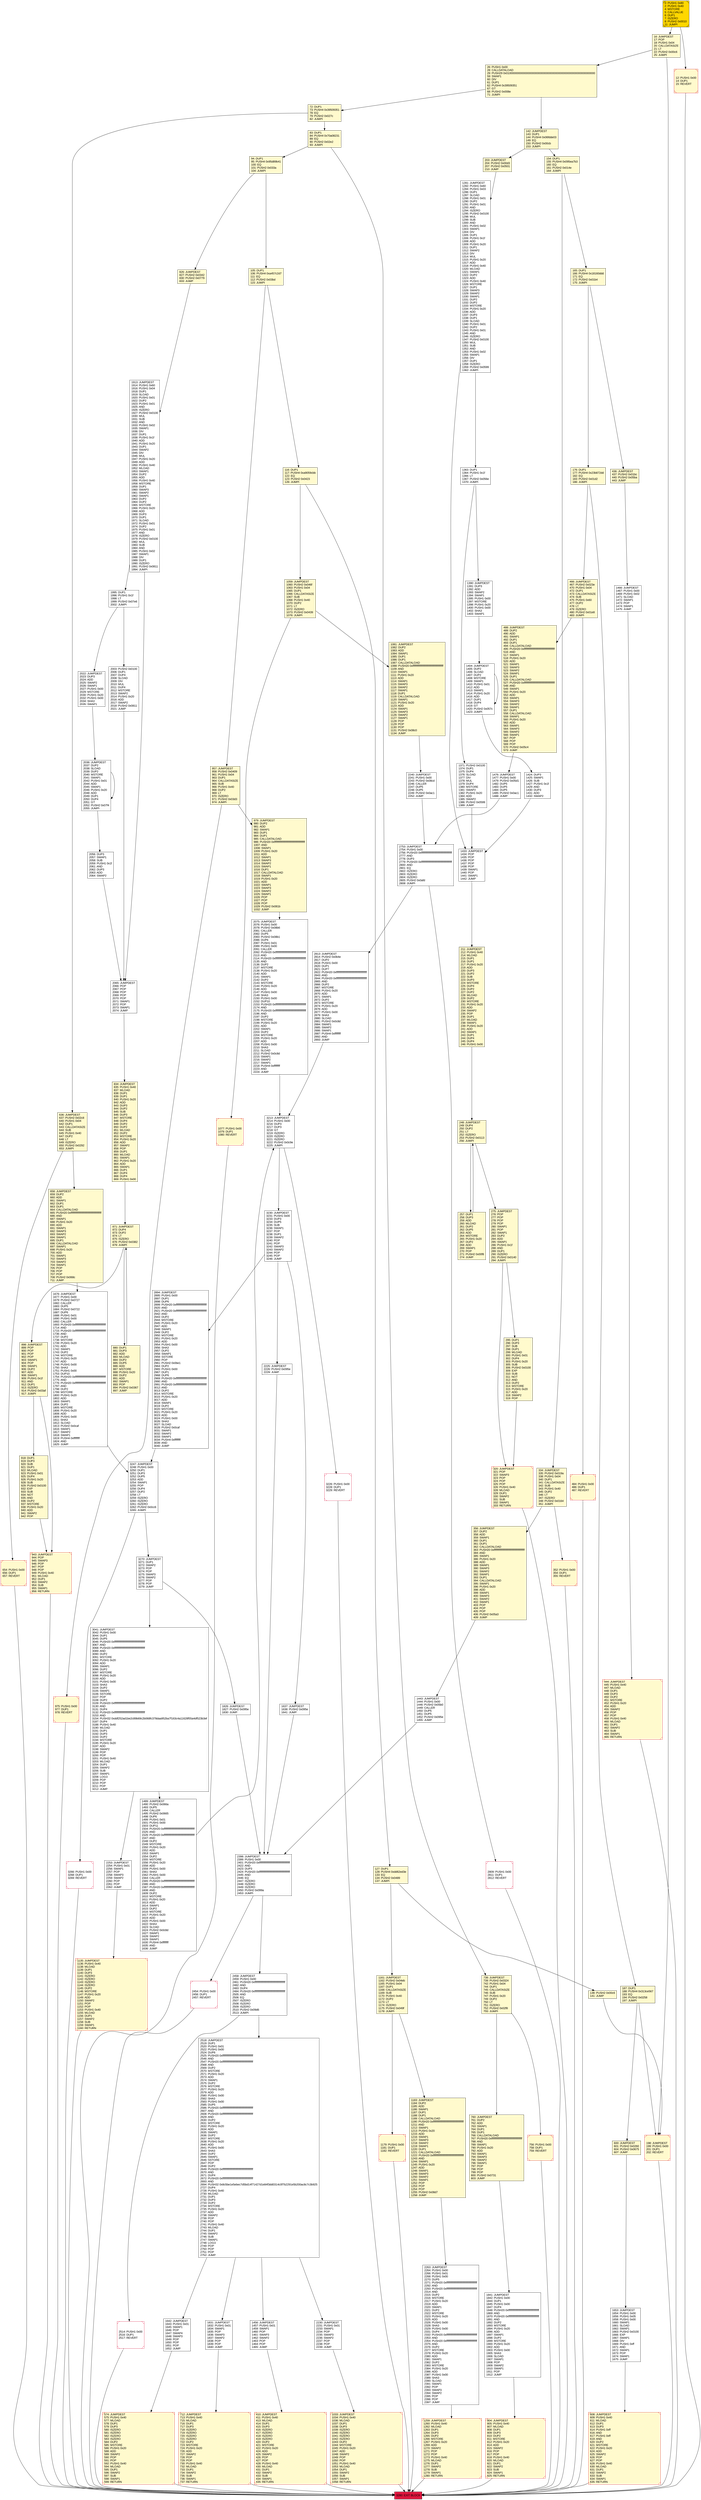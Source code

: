 digraph G {
bgcolor=transparent rankdir=UD;
node [shape=box style=filled color=black fillcolor=white fontname=arial fontcolor=black];
574 [label="574: JUMPDEST\l575: PUSH1 0x40\l577: MLOAD\l578: DUP1\l579: DUP3\l580: ISZERO\l581: ISZERO\l582: ISZERO\l583: ISZERO\l584: DUP2\l585: MSTORE\l586: PUSH1 0x20\l588: ADD\l589: SWAP2\l590: POP\l591: POP\l592: PUSH1 0x40\l594: MLOAD\l595: DUP1\l596: SWAP2\l597: SUB\l598: SWAP1\l599: RETURN\l" fillcolor=lemonchiffon shape=Msquare color=crimson ];
1363 [label="1363: DUP1\l1364: PUSH1 0x1f\l1366: LT\l1367: PUSH2 0x056e\l1370: JUMPI\l" ];
444 [label="444: JUMPDEST\l445: PUSH1 0x40\l447: MLOAD\l448: DUP1\l449: DUP3\l450: DUP2\l451: MSTORE\l452: PUSH1 0x20\l454: ADD\l455: SWAP2\l456: POP\l457: POP\l458: PUSH1 0x40\l460: MLOAD\l461: DUP1\l462: SWAP2\l463: SUB\l464: SWAP1\l465: RETURN\l" fillcolor=lemonchiffon shape=Msquare color=crimson ];
2075 [label="2075: JUMPDEST\l2076: PUSH1 0x00\l2078: PUSH2 0x08b6\l2081: CALLER\l2082: DUP5\l2083: PUSH2 0x08b1\l2086: DUP6\l2087: PUSH1 0x01\l2089: PUSH1 0x00\l2091: CALLER\l2092: PUSH20 0xffffffffffffffffffffffffffffffffffffffff\l2113: AND\l2114: PUSH20 0xffffffffffffffffffffffffffffffffffffffff\l2135: AND\l2136: DUP2\l2137: MSTORE\l2138: PUSH1 0x20\l2140: ADD\l2141: SWAP1\l2142: DUP2\l2143: MSTORE\l2144: PUSH1 0x20\l2146: ADD\l2147: PUSH1 0x00\l2149: SHA3\l2150: PUSH1 0x00\l2152: DUP10\l2153: PUSH20 0xffffffffffffffffffffffffffffffffffffffff\l2174: AND\l2175: PUSH20 0xffffffffffffffffffffffffffffffffffffffff\l2196: AND\l2197: DUP2\l2198: MSTORE\l2199: PUSH1 0x20\l2201: ADD\l2202: SWAP1\l2203: DUP2\l2204: MSTORE\l2205: PUSH1 0x20\l2207: ADD\l2208: PUSH1 0x00\l2210: SHA3\l2211: SLOAD\l2212: PUSH2 0x0c8d\l2215: SWAP1\l2216: SWAP2\l2217: SWAP1\l2218: PUSH4 0xffffffff\l2223: AND\l2224: JUMP\l" ];
3213 [label="3213: JUMPDEST\l3214: PUSH1 0x00\l3216: DUP3\l3217: DUP3\l3218: GT\l3219: ISZERO\l3220: ISZERO\l3221: ISZERO\l3222: PUSH2 0x0c9e\l3225: JUMPI\l" ];
3247 [label="3247: JUMPDEST\l3248: PUSH1 0x00\l3250: DUP1\l3251: DUP3\l3252: DUP5\l3253: ADD\l3254: SWAP1\l3255: POP\l3256: DUP4\l3257: DUP2\l3258: LT\l3259: ISZERO\l3260: ISZERO\l3261: ISZERO\l3262: PUSH2 0x0cc6\l3265: JUMPI\l" ];
116 [label="116: DUP1\l117: PUSH4 0xa9059cbb\l122: EQ\l123: PUSH2 0x0423\l126: JUMPI\l" fillcolor=lemonchiffon ];
2753 [label="2753: JUMPDEST\l2754: PUSH1 0x00\l2756: PUSH20 0xffffffffffffffffffffffffffffffffffffffff\l2777: AND\l2778: DUP3\l2779: PUSH20 0xffffffffffffffffffffffffffffffffffffffff\l2800: AND\l2801: EQ\l2802: ISZERO\l2803: ISZERO\l2804: ISZERO\l2805: PUSH2 0x0afd\l2808: JUMPI\l" ];
871 [label="871: JUMPDEST\l872: DUP4\l873: DUP2\l874: LT\l875: ISZERO\l876: PUSH2 0x0382\l879: JUMPI\l" fillcolor=lemonchiffon ];
334 [label="334: JUMPDEST\l335: PUSH2 0x019a\l338: PUSH1 0x04\l340: DUP1\l341: CALLDATASIZE\l342: SUB\l343: PUSH1 0x40\l345: DUP2\l346: LT\l347: ISZERO\l348: PUSH2 0x0164\l351: JUMPI\l" fillcolor=lemonchiffon ];
0 [label="0: PUSH1 0x80\l2: PUSH1 0x40\l4: MSTORE\l5: CALLVALUE\l6: DUP1\l7: ISZERO\l8: PUSH2 0x0010\l11: JUMPI\l" fillcolor=lemonchiffon shape=Msquare fillcolor=gold ];
488 [label="488: JUMPDEST\l489: DUP2\l490: ADD\l491: SWAP1\l492: DUP1\l493: DUP1\l494: CALLDATALOAD\l495: PUSH20 0xffffffffffffffffffffffffffffffffffffffff\l516: AND\l517: SWAP1\l518: PUSH1 0x20\l520: ADD\l521: SWAP1\l522: SWAP3\l523: SWAP2\l524: SWAP1\l525: DUP1\l526: CALLDATALOAD\l527: PUSH20 0xffffffffffffffffffffffffffffffffffffffff\l548: AND\l549: SWAP1\l550: PUSH1 0x20\l552: ADD\l553: SWAP1\l554: SWAP3\l555: SWAP2\l556: SWAP1\l557: DUP1\l558: CALLDATALOAD\l559: SWAP1\l560: PUSH1 0x20\l562: ADD\l563: SWAP1\l564: SWAP3\l565: SWAP2\l566: SWAP1\l567: POP\l568: POP\l569: POP\l570: PUSH2 0x05c4\l573: JUMP\l" fillcolor=lemonchiffon ];
1456 [label="1456: JUMPDEST\l1457: PUSH1 0x01\l1459: SWAP1\l1460: POP\l1461: SWAP3\l1462: SWAP2\l1463: POP\l1464: POP\l1465: JUMP\l" ];
16 [label="16: JUMPDEST\l17: POP\l18: PUSH1 0x04\l20: CALLDATASIZE\l21: LT\l22: PUSH2 0x00c6\l25: JUMPI\l" fillcolor=lemonchiffon ];
2230 [label="2230: JUMPDEST\l2231: PUSH1 0x01\l2233: SWAP1\l2234: POP\l2235: SWAP3\l2236: SWAP2\l2237: POP\l2238: POP\l2239: JUMP\l" ];
2458 [label="2458: JUMPDEST\l2459: PUSH1 0x00\l2461: PUSH20 0xffffffffffffffffffffffffffffffffffffffff\l2482: AND\l2483: DUP4\l2484: PUSH20 0xffffffffffffffffffffffffffffffffffffffff\l2505: AND\l2506: EQ\l2507: ISZERO\l2508: ISZERO\l2509: ISZERO\l2510: PUSH2 0x09d6\l2513: JUMPI\l" ];
2065 [label="2065: JUMPDEST\l2066: POP\l2067: POP\l2068: POP\l2069: POP\l2070: POP\l2071: SWAP1\l2072: POP\l2073: SWAP1\l2074: JUMP\l" ];
3041 [label="3041: JUMPDEST\l3042: PUSH1 0x00\l3044: DUP1\l3045: DUP5\l3046: PUSH20 0xffffffffffffffffffffffffffffffffffffffff\l3067: AND\l3068: PUSH20 0xffffffffffffffffffffffffffffffffffffffff\l3089: AND\l3090: DUP2\l3091: MSTORE\l3092: PUSH1 0x20\l3094: ADD\l3095: SWAP1\l3096: DUP2\l3097: MSTORE\l3098: PUSH1 0x20\l3100: ADD\l3101: PUSH1 0x00\l3103: SHA3\l3104: DUP2\l3105: SWAP1\l3106: SSTORE\l3107: POP\l3108: DUP2\l3109: PUSH20 0xffffffffffffffffffffffffffffffffffffffff\l3130: AND\l3131: DUP4\l3132: PUSH20 0xffffffffffffffffffffffffffffffffffffffff\l3153: AND\l3154: PUSH32 0xddf252ad1be2c89b69c2b068fc378daa952ba7f163c4a11628f55a4df523b3ef\l3187: DUP4\l3188: PUSH1 0x40\l3190: MLOAD\l3191: DUP1\l3192: DUP3\l3193: DUP2\l3194: MSTORE\l3195: PUSH1 0x20\l3197: ADD\l3198: SWAP2\l3199: POP\l3200: POP\l3201: PUSH1 0x40\l3203: MLOAD\l3204: DUP1\l3205: SWAP2\l3206: SUB\l3207: SWAP1\l3208: LOG3\l3209: POP\l3210: POP\l3211: POP\l3212: JUMP\l" ];
1059 [label="1059: JUMPDEST\l1060: PUSH2 0x046f\l1063: PUSH1 0x04\l1065: DUP1\l1066: CALLDATASIZE\l1067: SUB\l1068: PUSH1 0x40\l1070: DUP2\l1071: LT\l1072: ISZERO\l1073: PUSH2 0x0439\l1076: JUMPI\l" fillcolor=lemonchiffon ];
1281 [label="1281: JUMPDEST\l1282: PUSH1 0x60\l1284: PUSH1 0x03\l1286: DUP1\l1287: SLOAD\l1288: PUSH1 0x01\l1290: DUP2\l1291: PUSH1 0x01\l1293: AND\l1294: ISZERO\l1295: PUSH2 0x0100\l1298: MUL\l1299: SUB\l1300: AND\l1301: PUSH1 0x02\l1303: SWAP1\l1304: DIV\l1305: DUP1\l1306: PUSH1 0x1f\l1308: ADD\l1309: PUSH1 0x20\l1311: DUP1\l1312: SWAP2\l1313: DIV\l1314: MUL\l1315: PUSH1 0x20\l1317: ADD\l1318: PUSH1 0x40\l1320: MLOAD\l1321: SWAP1\l1322: DUP2\l1323: ADD\l1324: PUSH1 0x40\l1326: MSTORE\l1327: DUP1\l1328: SWAP3\l1329: SWAP2\l1330: SWAP1\l1331: DUP2\l1332: DUP2\l1333: MSTORE\l1334: PUSH1 0x20\l1336: ADD\l1337: DUP3\l1338: DUP1\l1339: SLOAD\l1340: PUSH1 0x01\l1342: DUP2\l1343: PUSH1 0x01\l1345: AND\l1346: ISZERO\l1347: PUSH2 0x0100\l1350: MUL\l1351: SUB\l1352: AND\l1353: PUSH1 0x02\l1355: SWAP1\l1356: DIV\l1357: DUP1\l1358: ISZERO\l1359: PUSH2 0x0599\l1362: JUMPI\l" ];
295 [label="295: DUP1\l296: DUP3\l297: SUB\l298: DUP1\l299: MLOAD\l300: PUSH1 0x01\l302: DUP4\l303: PUSH1 0x20\l305: SUB\l306: PUSH2 0x0100\l309: EXP\l310: SUB\l311: NOT\l312: AND\l313: DUP2\l314: MSTORE\l315: PUSH1 0x20\l317: ADD\l318: SWAP2\l319: POP\l" fillcolor=lemonchiffon ];
658 [label="658: JUMPDEST\l659: DUP2\l660: ADD\l661: SWAP1\l662: DUP1\l663: DUP1\l664: CALLDATALOAD\l665: PUSH20 0xffffffffffffffffffffffffffffffffffffffff\l686: AND\l687: SWAP1\l688: PUSH1 0x20\l690: ADD\l691: SWAP1\l692: SWAP3\l693: SWAP2\l694: SWAP1\l695: DUP1\l696: CALLDATALOAD\l697: SWAP1\l698: PUSH1 0x20\l700: ADD\l701: SWAP1\l702: SWAP3\l703: SWAP2\l704: SWAP1\l705: POP\l706: POP\l707: POP\l708: PUSH2 0x068c\l711: JUMP\l" fillcolor=lemonchiffon ];
898 [label="898: JUMPDEST\l899: POP\l900: POP\l901: POP\l902: POP\l903: SWAP1\l904: POP\l905: SWAP1\l906: DUP2\l907: ADD\l908: SWAP1\l909: PUSH1 0x1f\l911: AND\l912: DUP1\l913: ISZERO\l914: PUSH2 0x03af\l917: JUMPI\l" fillcolor=lemonchiffon ];
979 [label="979: JUMPDEST\l980: DUP2\l981: ADD\l982: SWAP1\l983: DUP1\l984: DUP1\l985: CALLDATALOAD\l986: PUSH20 0xffffffffffffffffffffffffffffffffffffffff\l1007: AND\l1008: SWAP1\l1009: PUSH1 0x20\l1011: ADD\l1012: SWAP1\l1013: SWAP3\l1014: SWAP2\l1015: SWAP1\l1016: DUP1\l1017: CALLDATALOAD\l1018: SWAP1\l1019: PUSH1 0x20\l1021: ADD\l1022: SWAP1\l1023: SWAP3\l1024: SWAP2\l1025: SWAP1\l1026: POP\l1027: POP\l1028: POP\l1029: PUSH2 0x081b\l1032: JUMP\l" fillcolor=lemonchiffon ];
654 [label="654: PUSH1 0x00\l656: DUP1\l657: REVERT\l" fillcolor=lemonchiffon shape=Msquare color=crimson ];
2056 [label="2056: DUP3\l2057: SWAP1\l2058: SUB\l2059: PUSH1 0x1f\l2061: AND\l2062: DUP3\l2063: ADD\l2064: SWAP2\l" ];
154 [label="154: DUP1\l155: PUSH4 0x095ea7b3\l160: EQ\l161: PUSH2 0x014e\l164: JUMPI\l" fillcolor=lemonchiffon ];
127 [label="127: DUP1\l128: PUSH4 0xdd62ed3e\l133: EQ\l134: PUSH2 0x0489\l137: JUMPI\l" fillcolor=lemonchiffon ];
1033 [label="1033: JUMPDEST\l1034: PUSH1 0x40\l1036: MLOAD\l1037: DUP1\l1038: DUP3\l1039: ISZERO\l1040: ISZERO\l1041: ISZERO\l1042: ISZERO\l1043: DUP2\l1044: MSTORE\l1045: PUSH1 0x20\l1047: ADD\l1048: SWAP2\l1049: POP\l1050: POP\l1051: PUSH1 0x40\l1053: MLOAD\l1054: DUP1\l1055: SWAP2\l1056: SUB\l1057: SWAP1\l1058: RETURN\l" fillcolor=lemonchiffon shape=Msquare color=crimson ];
943 [label="943: JUMPDEST\l944: POP\l945: SWAP3\l946: POP\l947: POP\l948: POP\l949: PUSH1 0x40\l951: MLOAD\l952: DUP1\l953: SWAP2\l954: SUB\l955: SWAP1\l956: RETURN\l" fillcolor=lemonchiffon shape=Msquare color=crimson ];
2454 [label="2454: PUSH1 0x00\l2456: DUP1\l2457: REVERT\l" shape=Msquare color=crimson ];
1179 [label="1179: PUSH1 0x00\l1181: DUP1\l1182: REVERT\l" fillcolor=lemonchiffon shape=Msquare color=crimson ];
1637 [label="1637: JUMPDEST\l1638: PUSH2 0x095e\l1641: JUMP\l" ];
3226 [label="3226: PUSH1 0x00\l3228: DUP1\l3229: REVERT\l" shape=Msquare color=crimson ];
203 [label="203: JUMPDEST\l204: PUSH2 0x00d3\l207: PUSH2 0x0501\l210: JUMP\l" fillcolor=lemonchiffon ];
1476 [label="1476: JUMPDEST\l1477: PUSH1 0x00\l1479: PUSH2 0x05d1\l1482: DUP5\l1483: DUP5\l1484: DUP5\l1485: PUSH2 0x0ac1\l1488: JUMP\l" ];
484 [label="484: PUSH1 0x00\l486: DUP1\l487: REVERT\l" fillcolor=lemonchiffon shape=Msquare color=crimson ];
1371 [label="1371: PUSH2 0x0100\l1374: DUP1\l1375: DUP4\l1376: SLOAD\l1377: DIV\l1378: MUL\l1379: DUP4\l1380: MSTORE\l1381: SWAP2\l1382: PUSH1 0x20\l1384: ADD\l1385: SWAP2\l1386: PUSH2 0x0599\l1389: JUMP\l" ];
105 [label="105: DUP1\l106: PUSH4 0xa457c2d7\l111: EQ\l112: PUSH2 0x03bd\l115: JUMPI\l" fillcolor=lemonchiffon ];
138 [label="138: PUSH2 0x00c6\l141: JUMP\l" fillcolor=lemonchiffon ];
2263 [label="2263: JUMPDEST\l2264: PUSH1 0x00\l2266: PUSH1 0x01\l2268: PUSH1 0x00\l2270: DUP5\l2271: PUSH20 0xffffffffffffffffffffffffffffffffffffffff\l2292: AND\l2293: PUSH20 0xffffffffffffffffffffffffffffffffffffffff\l2314: AND\l2315: DUP2\l2316: MSTORE\l2317: PUSH1 0x20\l2319: ADD\l2320: SWAP1\l2321: DUP2\l2322: MSTORE\l2323: PUSH1 0x20\l2325: ADD\l2326: PUSH1 0x00\l2328: SHA3\l2329: PUSH1 0x00\l2331: DUP4\l2332: PUSH20 0xffffffffffffffffffffffffffffffffffffffff\l2353: AND\l2354: PUSH20 0xffffffffffffffffffffffffffffffffffffffff\l2375: AND\l2376: DUP2\l2377: MSTORE\l2378: PUSH1 0x20\l2380: ADD\l2381: SWAP1\l2382: DUP2\l2383: MSTORE\l2384: PUSH1 0x20\l2386: ADD\l2387: PUSH1 0x00\l2389: SHA3\l2390: SLOAD\l2391: SWAP1\l2392: POP\l2393: SWAP3\l2394: SWAP2\l2395: POP\l2396: POP\l2397: JUMP\l" ];
1135 [label="1135: JUMPDEST\l1136: PUSH1 0x40\l1138: MLOAD\l1139: DUP1\l1140: DUP3\l1141: ISZERO\l1142: ISZERO\l1143: ISZERO\l1144: ISZERO\l1145: DUP2\l1146: MSTORE\l1147: PUSH1 0x20\l1149: ADD\l1150: SWAP2\l1151: POP\l1152: POP\l1153: PUSH1 0x40\l1155: MLOAD\l1156: DUP1\l1157: SWAP2\l1158: SUB\l1159: SWAP1\l1160: RETURN\l" fillcolor=lemonchiffon shape=Msquare color=crimson ];
356 [label="356: JUMPDEST\l357: DUP2\l358: ADD\l359: SWAP1\l360: DUP1\l361: DUP1\l362: CALLDATALOAD\l363: PUSH20 0xffffffffffffffffffffffffffffffffffffffff\l384: AND\l385: SWAP1\l386: PUSH1 0x20\l388: ADD\l389: SWAP1\l390: SWAP3\l391: SWAP2\l392: SWAP1\l393: DUP1\l394: CALLDATALOAD\l395: SWAP1\l396: PUSH1 0x20\l398: ADD\l399: SWAP1\l400: SWAP3\l401: SWAP2\l402: SWAP1\l403: POP\l404: POP\l405: POP\l406: PUSH2 0x05a3\l409: JUMP\l" fillcolor=lemonchiffon ];
756 [label="756: PUSH1 0x00\l758: DUP1\l759: REVERT\l" fillcolor=lemonchiffon shape=Msquare color=crimson ];
83 [label="83: DUP1\l84: PUSH4 0x70a08231\l89: EQ\l90: PUSH2 0x02e2\l93: JUMPI\l" fillcolor=lemonchiffon ];
2813 [label="2813: JUMPDEST\l2814: PUSH2 0x0b4e\l2817: DUP2\l2818: PUSH1 0x00\l2820: DUP1\l2821: DUP7\l2822: PUSH20 0xffffffffffffffffffffffffffffffffffffffff\l2843: AND\l2844: PUSH20 0xffffffffffffffffffffffffffffffffffffffff\l2865: AND\l2866: DUP2\l2867: MSTORE\l2868: PUSH1 0x20\l2870: ADD\l2871: SWAP1\l2872: DUP2\l2873: MSTORE\l2874: PUSH1 0x20\l2876: ADD\l2877: PUSH1 0x00\l2879: SHA3\l2880: SLOAD\l2881: PUSH2 0x0c8d\l2884: SWAP1\l2885: SWAP2\l2886: SWAP1\l2887: PUSH4 0xffffffff\l2892: AND\l2893: JUMP\l" ];
1259 [label="1259: JUMPDEST\l1260: PUSH1 0x40\l1262: MLOAD\l1263: DUP1\l1264: DUP3\l1265: DUP2\l1266: MSTORE\l1267: PUSH1 0x20\l1269: ADD\l1270: SWAP2\l1271: POP\l1272: POP\l1273: PUSH1 0x40\l1275: MLOAD\l1276: DUP1\l1277: SWAP2\l1278: SUB\l1279: SWAP1\l1280: RETURN\l" fillcolor=lemonchiffon shape=Msquare color=crimson ];
2809 [label="2809: PUSH1 0x00\l2811: DUP1\l2812: REVERT\l" shape=Msquare color=crimson ];
2398 [label="2398: JUMPDEST\l2399: PUSH1 0x00\l2401: PUSH20 0xffffffffffffffffffffffffffffffffffffffff\l2422: AND\l2423: DUP3\l2424: PUSH20 0xffffffffffffffffffffffffffffffffffffffff\l2445: AND\l2446: EQ\l2447: ISZERO\l2448: ISZERO\l2449: ISZERO\l2450: PUSH2 0x099a\l2453: JUMPI\l" ];
1183 [label="1183: JUMPDEST\l1184: DUP2\l1185: ADD\l1186: SWAP1\l1187: DUP1\l1188: DUP1\l1189: CALLDATALOAD\l1190: PUSH20 0xffffffffffffffffffffffffffffffffffffffff\l1211: AND\l1212: SWAP1\l1213: PUSH1 0x20\l1215: ADD\l1216: SWAP1\l1217: SWAP3\l1218: SWAP2\l1219: SWAP1\l1220: DUP1\l1221: CALLDATALOAD\l1222: PUSH20 0xffffffffffffffffffffffffffffffffffffffff\l1243: AND\l1244: SWAP1\l1245: PUSH1 0x20\l1247: ADD\l1248: SWAP1\l1249: SWAP3\l1250: SWAP2\l1251: SWAP1\l1252: POP\l1253: POP\l1254: POP\l1255: PUSH2 0x08d7\l1258: JUMP\l" fillcolor=lemonchiffon ];
211 [label="211: JUMPDEST\l212: PUSH1 0x40\l214: MLOAD\l215: DUP1\l216: DUP1\l217: PUSH1 0x20\l219: ADD\l220: DUP3\l221: DUP2\l222: SUB\l223: DUP3\l224: MSTORE\l225: DUP4\l226: DUP2\l227: DUP2\l228: MLOAD\l229: DUP2\l230: MSTORE\l231: PUSH1 0x20\l233: ADD\l234: SWAP2\l235: POP\l236: DUP1\l237: MLOAD\l238: SWAP1\l239: PUSH1 0x20\l241: ADD\l242: SWAP1\l243: DUP1\l244: DUP4\l245: DUP4\l246: PUSH1 0x00\l" fillcolor=lemonchiffon ];
3266 [label="3266: PUSH1 0x00\l3268: DUP1\l3269: REVERT\l" shape=Msquare color=crimson ];
2253 [label="2253: JUMPDEST\l2254: PUSH1 0x01\l2256: SWAP1\l2257: POP\l2258: SWAP3\l2259: SWAP2\l2260: POP\l2261: POP\l2262: JUMP\l" ];
1995 [label="1995: DUP1\l1996: PUSH1 0x1f\l1998: LT\l1999: PUSH2 0x07e6\l2002: JUMPI\l" ];
1642 [label="1642: JUMPDEST\l1643: PUSH1 0x01\l1645: SWAP1\l1646: POP\l1647: SWAP4\l1648: SWAP3\l1649: POP\l1650: POP\l1651: POP\l1652: JUMP\l" ];
26 [label="26: PUSH1 0x00\l28: CALLDATALOAD\l29: PUSH29 0x0100000000000000000000000000000000000000000000000000000000\l59: SWAP1\l60: DIV\l61: DUP1\l62: PUSH4 0x39509351\l67: GT\l68: PUSH2 0x008e\l71: JUMPI\l" fillcolor=lemonchiffon ];
975 [label="975: PUSH1 0x00\l977: DUP1\l978: REVERT\l" fillcolor=lemonchiffon shape=Msquare color=crimson ];
176 [label="176: DUP1\l177: PUSH4 0x23b872dd\l182: EQ\l183: PUSH2 0x01d2\l186: JUMPI\l" fillcolor=lemonchiffon ];
2240 [label="2240: JUMPDEST\l2241: PUSH1 0x00\l2243: PUSH2 0x08cd\l2246: CALLER\l2247: DUP5\l2248: DUP5\l2249: PUSH2 0x0ac1\l2252: JUMP\l" ];
1466 [label="1466: JUMPDEST\l1467: PUSH1 0x00\l1469: PUSH1 0x02\l1471: SLOAD\l1472: SWAP1\l1473: POP\l1474: SWAP1\l1475: JUMP\l" ];
2514 [label="2514: PUSH1 0x00\l2516: DUP1\l2517: REVERT\l" shape=Msquare color=crimson ];
1390 [label="1390: JUMPDEST\l1391: DUP3\l1392: ADD\l1393: SWAP2\l1394: SWAP1\l1395: PUSH1 0x00\l1397: MSTORE\l1398: PUSH1 0x20\l1400: PUSH1 0x00\l1402: SHA3\l1403: SWAP1\l" ];
1913 [label="1913: JUMPDEST\l1914: PUSH1 0x60\l1916: PUSH1 0x04\l1918: DUP1\l1919: SLOAD\l1920: PUSH1 0x01\l1922: DUP2\l1923: PUSH1 0x01\l1925: AND\l1926: ISZERO\l1927: PUSH2 0x0100\l1930: MUL\l1931: SUB\l1932: AND\l1933: PUSH1 0x02\l1935: SWAP1\l1936: DIV\l1937: DUP1\l1938: PUSH1 0x1f\l1940: ADD\l1941: PUSH1 0x20\l1943: DUP1\l1944: SWAP2\l1945: DIV\l1946: MUL\l1947: PUSH1 0x20\l1949: ADD\l1950: PUSH1 0x40\l1952: MLOAD\l1953: SWAP1\l1954: DUP2\l1955: ADD\l1956: PUSH1 0x40\l1958: MSTORE\l1959: DUP1\l1960: SWAP3\l1961: SWAP2\l1962: SWAP1\l1963: DUP2\l1964: DUP2\l1965: MSTORE\l1966: PUSH1 0x20\l1968: ADD\l1969: DUP3\l1970: DUP1\l1971: SLOAD\l1972: PUSH1 0x01\l1974: DUP2\l1975: PUSH1 0x01\l1977: AND\l1978: ISZERO\l1979: PUSH2 0x0100\l1982: MUL\l1983: SUB\l1984: AND\l1985: PUSH1 0x02\l1987: SWAP1\l1988: DIV\l1989: DUP1\l1990: ISZERO\l1991: PUSH2 0x0811\l1994: JUMPI\l" ];
2003 [label="2003: PUSH2 0x0100\l2006: DUP1\l2007: DUP4\l2008: SLOAD\l2009: DIV\l2010: MUL\l2011: DUP4\l2012: MSTORE\l2013: SWAP2\l2014: PUSH1 0x20\l2016: ADD\l2017: SWAP2\l2018: PUSH2 0x0811\l2021: JUMP\l" ];
1826 [label="1826: JUMPDEST\l1827: PUSH2 0x095e\l1830: JUMP\l" ];
1653 [label="1653: JUMPDEST\l1654: PUSH1 0x00\l1656: PUSH1 0x05\l1658: PUSH1 0x00\l1660: SWAP1\l1661: SLOAD\l1662: SWAP1\l1663: PUSH2 0x0100\l1666: EXP\l1667: SWAP1\l1668: DIV\l1669: PUSH1 0xff\l1671: AND\l1672: SWAP1\l1673: POP\l1674: SWAP1\l1675: JUMP\l" ];
1831 [label="1831: JUMPDEST\l1832: PUSH1 0x01\l1834: SWAP1\l1835: POP\l1836: SWAP3\l1837: SWAP2\l1838: POP\l1839: POP\l1840: JUMP\l" ];
436 [label="436: JUMPDEST\l437: PUSH2 0x01bc\l440: PUSH2 0x05ba\l443: JUMP\l" fillcolor=lemonchiffon ];
1077 [label="1077: PUSH1 0x00\l1079: DUP1\l1080: REVERT\l" fillcolor=lemonchiffon shape=Msquare color=crimson ];
760 [label="760: JUMPDEST\l761: DUP2\l762: ADD\l763: SWAP1\l764: DUP1\l765: DUP1\l766: CALLDATALOAD\l767: PUSH20 0xffffffffffffffffffffffffffffffffffffffff\l788: AND\l789: SWAP1\l790: PUSH1 0x20\l792: ADD\l793: SWAP1\l794: SWAP3\l795: SWAP2\l796: SWAP1\l797: POP\l798: POP\l799: POP\l800: PUSH2 0x0731\l803: JUMP\l" fillcolor=lemonchiffon ];
636 [label="636: JUMPDEST\l637: PUSH2 0x02c8\l640: PUSH1 0x04\l642: DUP1\l643: CALLDATASIZE\l644: SUB\l645: PUSH1 0x40\l647: DUP2\l648: LT\l649: ISZERO\l650: PUSH2 0x0292\l653: JUMPI\l" fillcolor=lemonchiffon ];
804 [label="804: JUMPDEST\l805: PUSH1 0x40\l807: MLOAD\l808: DUP1\l809: DUP3\l810: DUP2\l811: MSTORE\l812: PUSH1 0x20\l814: ADD\l815: SWAP2\l816: POP\l817: POP\l818: PUSH1 0x40\l820: MLOAD\l821: DUP1\l822: SWAP2\l823: SUB\l824: SWAP1\l825: RETURN\l" fillcolor=lemonchiffon shape=Msquare color=crimson ];
1404 [label="1404: JUMPDEST\l1405: DUP2\l1406: SLOAD\l1407: DUP2\l1408: MSTORE\l1409: SWAP1\l1410: PUSH1 0x01\l1412: ADD\l1413: SWAP1\l1414: PUSH1 0x20\l1416: ADD\l1417: DUP1\l1418: DUP4\l1419: GT\l1420: PUSH2 0x057c\l1423: JUMPI\l" ];
918 [label="918: DUP1\l919: DUP3\l920: SUB\l921: DUP1\l922: MLOAD\l923: PUSH1 0x01\l925: DUP4\l926: PUSH1 0x20\l928: SUB\l929: PUSH2 0x0100\l932: EXP\l933: SUB\l934: NOT\l935: AND\l936: DUP2\l937: MSTORE\l938: PUSH1 0x20\l940: ADD\l941: SWAP2\l942: POP\l" fillcolor=lemonchiffon ];
1443 [label="1443: JUMPDEST\l1444: PUSH1 0x00\l1446: PUSH2 0x05b0\l1449: CALLER\l1450: DUP5\l1451: DUP5\l1452: PUSH2 0x095e\l1455: JUMP\l" ];
1841 [label="1841: JUMPDEST\l1842: PUSH1 0x00\l1844: DUP1\l1845: PUSH1 0x00\l1847: DUP4\l1848: PUSH20 0xffffffffffffffffffffffffffffffffffffffff\l1869: AND\l1870: PUSH20 0xffffffffffffffffffffffffffffffffffffffff\l1891: AND\l1892: DUP2\l1893: MSTORE\l1894: PUSH1 0x20\l1896: ADD\l1897: SWAP1\l1898: DUP2\l1899: MSTORE\l1900: PUSH1 0x20\l1902: ADD\l1903: PUSH1 0x00\l1905: SHA3\l1906: SLOAD\l1907: SWAP1\l1908: POP\l1909: SWAP2\l1910: SWAP1\l1911: POP\l1912: JUMP\l" ];
410 [label="410: JUMPDEST\l411: PUSH1 0x40\l413: MLOAD\l414: DUP1\l415: DUP3\l416: ISZERO\l417: ISZERO\l418: ISZERO\l419: ISZERO\l420: DUP2\l421: MSTORE\l422: PUSH1 0x20\l424: ADD\l425: SWAP2\l426: POP\l427: POP\l428: PUSH1 0x40\l430: MLOAD\l431: DUP1\l432: SWAP2\l433: SUB\l434: SWAP1\l435: RETURN\l" fillcolor=lemonchiffon shape=Msquare color=crimson ];
1424 [label="1424: DUP3\l1425: SWAP1\l1426: SUB\l1427: PUSH1 0x1f\l1429: AND\l1430: DUP3\l1431: ADD\l1432: SWAP2\l" ];
880 [label="880: DUP1\l881: DUP3\l882: ADD\l883: MLOAD\l884: DUP2\l885: DUP5\l886: ADD\l887: MSTORE\l888: PUSH1 0x20\l890: DUP2\l891: ADD\l892: SWAP1\l893: POP\l894: PUSH2 0x0367\l897: JUMP\l" fillcolor=lemonchiffon ];
2894 [label="2894: JUMPDEST\l2895: PUSH1 0x00\l2897: DUP1\l2898: DUP6\l2899: PUSH20 0xffffffffffffffffffffffffffffffffffffffff\l2920: AND\l2921: PUSH20 0xffffffffffffffffffffffffffffffffffffffff\l2942: AND\l2943: DUP2\l2944: MSTORE\l2945: PUSH1 0x20\l2947: ADD\l2948: SWAP1\l2949: DUP2\l2950: MSTORE\l2951: PUSH1 0x20\l2953: ADD\l2954: PUSH1 0x00\l2956: SHA3\l2957: DUP2\l2958: SWAP1\l2959: SSTORE\l2960: POP\l2961: PUSH2 0x0be1\l2964: DUP2\l2965: PUSH1 0x00\l2967: DUP1\l2968: DUP6\l2969: PUSH20 0xffffffffffffffffffffffffffffffffffffffff\l2990: AND\l2991: PUSH20 0xffffffffffffffffffffffffffffffffffffffff\l3012: AND\l3013: DUP2\l3014: MSTORE\l3015: PUSH1 0x20\l3017: ADD\l3018: SWAP1\l3019: DUP2\l3020: MSTORE\l3021: PUSH1 0x20\l3023: ADD\l3024: PUSH1 0x00\l3026: SHA3\l3027: SLOAD\l3028: PUSH2 0x0caf\l3031: SWAP1\l3032: SWAP2\l3033: SWAP1\l3034: PUSH4 0xffffffff\l3039: AND\l3040: JUMP\l" ];
3270 [label="3270: JUMPDEST\l3271: DUP1\l3272: SWAP2\l3273: POP\l3274: POP\l3275: SWAP3\l3276: SWAP2\l3277: POP\l3278: POP\l3279: JUMP\l" ];
1433 [label="1433: JUMPDEST\l1434: POP\l1435: POP\l1436: POP\l1437: POP\l1438: POP\l1439: SWAP1\l1440: POP\l1441: SWAP1\l1442: JUMP\l" ];
12 [label="12: PUSH1 0x00\l14: DUP1\l15: REVERT\l" fillcolor=lemonchiffon shape=Msquare color=crimson ];
142 [label="142: JUMPDEST\l143: DUP1\l144: PUSH4 0x06fdde03\l149: EQ\l150: PUSH2 0x00cb\l153: JUMPI\l" fillcolor=lemonchiffon ];
2518 [label="2518: JUMPDEST\l2519: DUP1\l2520: PUSH1 0x01\l2522: PUSH1 0x00\l2524: DUP6\l2525: PUSH20 0xffffffffffffffffffffffffffffffffffffffff\l2546: AND\l2547: PUSH20 0xffffffffffffffffffffffffffffffffffffffff\l2568: AND\l2569: DUP2\l2570: MSTORE\l2571: PUSH1 0x20\l2573: ADD\l2574: SWAP1\l2575: DUP2\l2576: MSTORE\l2577: PUSH1 0x20\l2579: ADD\l2580: PUSH1 0x00\l2582: SHA3\l2583: PUSH1 0x00\l2585: DUP5\l2586: PUSH20 0xffffffffffffffffffffffffffffffffffffffff\l2607: AND\l2608: PUSH20 0xffffffffffffffffffffffffffffffffffffffff\l2629: AND\l2630: DUP2\l2631: MSTORE\l2632: PUSH1 0x20\l2634: ADD\l2635: SWAP1\l2636: DUP2\l2637: MSTORE\l2638: PUSH1 0x20\l2640: ADD\l2641: PUSH1 0x00\l2643: SHA3\l2644: DUP2\l2645: SWAP1\l2646: SSTORE\l2647: POP\l2648: DUP2\l2649: PUSH20 0xffffffffffffffffffffffffffffffffffffffff\l2670: AND\l2671: DUP4\l2672: PUSH20 0xffffffffffffffffffffffffffffffffffffffff\l2693: AND\l2694: PUSH32 0x8c5be1e5ebec7d5bd14f71427d1e84f3dd0314c0f7b2291e5b200ac8c7c3b925\l2727: DUP4\l2728: PUSH1 0x40\l2730: MLOAD\l2731: DUP1\l2732: DUP3\l2733: DUP2\l2734: MSTORE\l2735: PUSH1 0x20\l2737: ADD\l2738: SWAP2\l2739: POP\l2740: POP\l2741: PUSH1 0x40\l2743: MLOAD\l2744: DUP1\l2745: SWAP2\l2746: SUB\l2747: SWAP1\l2748: LOG3\l2749: POP\l2750: POP\l2751: POP\l2752: JUMP\l" ];
1676 [label="1676: JUMPDEST\l1677: PUSH1 0x00\l1679: PUSH2 0x0727\l1682: CALLER\l1683: DUP5\l1684: PUSH2 0x0722\l1687: DUP6\l1688: PUSH1 0x01\l1690: PUSH1 0x00\l1692: CALLER\l1693: PUSH20 0xffffffffffffffffffffffffffffffffffffffff\l1714: AND\l1715: PUSH20 0xffffffffffffffffffffffffffffffffffffffff\l1736: AND\l1737: DUP2\l1738: MSTORE\l1739: PUSH1 0x20\l1741: ADD\l1742: SWAP1\l1743: DUP2\l1744: MSTORE\l1745: PUSH1 0x20\l1747: ADD\l1748: PUSH1 0x00\l1750: SHA3\l1751: PUSH1 0x00\l1753: DUP10\l1754: PUSH20 0xffffffffffffffffffffffffffffffffffffffff\l1775: AND\l1776: PUSH20 0xffffffffffffffffffffffffffffffffffffffff\l1797: AND\l1798: DUP2\l1799: MSTORE\l1800: PUSH1 0x20\l1802: ADD\l1803: SWAP1\l1804: DUP2\l1805: MSTORE\l1806: PUSH1 0x20\l1808: ADD\l1809: PUSH1 0x00\l1811: SHA3\l1812: SLOAD\l1813: PUSH2 0x0caf\l1816: SWAP1\l1817: SWAP2\l1818: SWAP1\l1819: PUSH4 0xffffffff\l1824: AND\l1825: JUMP\l" ];
165 [label="165: DUP1\l166: PUSH4 0x18160ddd\l171: EQ\l172: PUSH2 0x01b4\l175: JUMPI\l" fillcolor=lemonchiffon ];
1489 [label="1489: JUMPDEST\l1490: PUSH2 0x066a\l1493: DUP5\l1494: CALLER\l1495: PUSH2 0x0665\l1498: DUP6\l1499: PUSH1 0x01\l1501: PUSH1 0x00\l1503: DUP11\l1504: PUSH20 0xffffffffffffffffffffffffffffffffffffffff\l1525: AND\l1526: PUSH20 0xffffffffffffffffffffffffffffffffffffffff\l1547: AND\l1548: DUP2\l1549: MSTORE\l1550: PUSH1 0x20\l1552: ADD\l1553: SWAP1\l1554: DUP2\l1555: MSTORE\l1556: PUSH1 0x20\l1558: ADD\l1559: PUSH1 0x00\l1561: SHA3\l1562: PUSH1 0x00\l1564: CALLER\l1565: PUSH20 0xffffffffffffffffffffffffffffffffffffffff\l1586: AND\l1587: PUSH20 0xffffffffffffffffffffffffffffffffffffffff\l1608: AND\l1609: DUP2\l1610: MSTORE\l1611: PUSH1 0x20\l1613: ADD\l1614: SWAP1\l1615: DUP2\l1616: MSTORE\l1617: PUSH1 0x20\l1619: ADD\l1620: PUSH1 0x00\l1622: SHA3\l1623: SLOAD\l1624: PUSH2 0x0c8d\l1627: SWAP1\l1628: SWAP2\l1629: SWAP1\l1630: PUSH4 0xffffffff\l1635: AND\l1636: JUMP\l" ];
600 [label="600: JUMPDEST\l601: PUSH2 0x0260\l604: PUSH2 0x0675\l607: JUMP\l" fillcolor=lemonchiffon ];
94 [label="94: DUP1\l95: PUSH4 0x95d89b41\l100: EQ\l101: PUSH2 0x033a\l104: JUMPI\l" fillcolor=lemonchiffon ];
352 [label="352: PUSH1 0x00\l354: DUP1\l355: REVERT\l" fillcolor=lemonchiffon shape=Msquare color=crimson ];
198 [label="198: JUMPDEST\l199: PUSH1 0x00\l201: DUP1\l202: REVERT\l" fillcolor=lemonchiffon shape=Msquare color=crimson ];
187 [label="187: DUP1\l188: PUSH4 0x313ce567\l193: EQ\l194: PUSH2 0x0258\l197: JUMPI\l" fillcolor=lemonchiffon ];
3230 [label="3230: JUMPDEST\l3231: PUSH1 0x00\l3233: DUP3\l3234: DUP5\l3235: SUB\l3236: SWAP1\l3237: POP\l3238: DUP1\l3239: SWAP2\l3240: POP\l3241: POP\l3242: SWAP3\l3243: SWAP2\l3244: POP\l3245: POP\l3246: JUMP\l" ];
3280 [label="3280: EXIT BLOCK\l" fillcolor=crimson ];
257 [label="257: DUP1\l258: DUP3\l259: ADD\l260: MLOAD\l261: DUP2\l262: DUP5\l263: ADD\l264: MSTORE\l265: PUSH1 0x20\l267: DUP2\l268: ADD\l269: SWAP1\l270: POP\l271: PUSH2 0x00f8\l274: JUMP\l" fillcolor=lemonchiffon ];
608 [label="608: JUMPDEST\l609: PUSH1 0x40\l611: MLOAD\l612: DUP1\l613: DUP3\l614: PUSH1 0xff\l616: AND\l617: PUSH1 0xff\l619: AND\l620: DUP2\l621: MSTORE\l622: PUSH1 0x20\l624: ADD\l625: SWAP2\l626: POP\l627: POP\l628: PUSH1 0x40\l630: MLOAD\l631: DUP1\l632: SWAP2\l633: SUB\l634: SWAP1\l635: RETURN\l" fillcolor=lemonchiffon shape=Msquare color=crimson ];
738 [label="738: JUMPDEST\l739: PUSH2 0x0324\l742: PUSH1 0x04\l744: DUP1\l745: CALLDATASIZE\l746: SUB\l747: PUSH1 0x20\l749: DUP2\l750: LT\l751: ISZERO\l752: PUSH2 0x02f8\l755: JUMPI\l" fillcolor=lemonchiffon ];
320 [label="320: JUMPDEST\l321: POP\l322: SWAP3\l323: POP\l324: POP\l325: POP\l326: PUSH1 0x40\l328: MLOAD\l329: DUP1\l330: SWAP2\l331: SUB\l332: SWAP1\l333: RETURN\l" fillcolor=lemonchiffon shape=Msquare color=crimson ];
1081 [label="1081: JUMPDEST\l1082: DUP2\l1083: ADD\l1084: SWAP1\l1085: DUP1\l1086: DUP1\l1087: CALLDATALOAD\l1088: PUSH20 0xffffffffffffffffffffffffffffffffffffffff\l1109: AND\l1110: SWAP1\l1111: PUSH1 0x20\l1113: ADD\l1114: SWAP1\l1115: SWAP3\l1116: SWAP2\l1117: SWAP1\l1118: DUP1\l1119: CALLDATALOAD\l1120: SWAP1\l1121: PUSH1 0x20\l1123: ADD\l1124: SWAP1\l1125: SWAP3\l1126: SWAP2\l1127: SWAP1\l1128: POP\l1129: POP\l1130: POP\l1131: PUSH2 0x08c0\l1134: JUMP\l" fillcolor=lemonchiffon ];
72 [label="72: DUP1\l73: PUSH4 0x39509351\l78: EQ\l79: PUSH2 0x027c\l82: JUMPI\l" fillcolor=lemonchiffon ];
957 [label="957: JUMPDEST\l958: PUSH2 0x0409\l961: PUSH1 0x04\l963: DUP1\l964: CALLDATASIZE\l965: SUB\l966: PUSH1 0x40\l968: DUP2\l969: LT\l970: ISZERO\l971: PUSH2 0x03d3\l974: JUMPI\l" fillcolor=lemonchiffon ];
466 [label="466: JUMPDEST\l467: PUSH2 0x023e\l470: PUSH1 0x04\l472: DUP1\l473: CALLDATASIZE\l474: SUB\l475: PUSH1 0x60\l477: DUP2\l478: LT\l479: ISZERO\l480: PUSH2 0x01e8\l483: JUMPI\l" fillcolor=lemonchiffon ];
248 [label="248: JUMPDEST\l249: DUP4\l250: DUP2\l251: LT\l252: ISZERO\l253: PUSH2 0x0113\l256: JUMPI\l" fillcolor=lemonchiffon ];
2225 [label="2225: JUMPDEST\l2226: PUSH2 0x095e\l2229: JUMP\l" ];
834 [label="834: JUMPDEST\l835: PUSH1 0x40\l837: MLOAD\l838: DUP1\l839: DUP1\l840: PUSH1 0x20\l842: ADD\l843: DUP3\l844: DUP2\l845: SUB\l846: DUP3\l847: MSTORE\l848: DUP4\l849: DUP2\l850: DUP2\l851: MLOAD\l852: DUP2\l853: MSTORE\l854: PUSH1 0x20\l856: ADD\l857: SWAP2\l858: POP\l859: DUP1\l860: MLOAD\l861: SWAP1\l862: PUSH1 0x20\l864: ADD\l865: SWAP1\l866: DUP1\l867: DUP4\l868: DUP4\l869: PUSH1 0x00\l" fillcolor=lemonchiffon ];
2036 [label="2036: JUMPDEST\l2037: DUP2\l2038: SLOAD\l2039: DUP2\l2040: MSTORE\l2041: SWAP1\l2042: PUSH1 0x01\l2044: ADD\l2045: SWAP1\l2046: PUSH1 0x20\l2048: ADD\l2049: DUP1\l2050: DUP4\l2051: GT\l2052: PUSH2 0x07f4\l2055: JUMPI\l" ];
712 [label="712: JUMPDEST\l713: PUSH1 0x40\l715: MLOAD\l716: DUP1\l717: DUP3\l718: ISZERO\l719: ISZERO\l720: ISZERO\l721: ISZERO\l722: DUP2\l723: MSTORE\l724: PUSH1 0x20\l726: ADD\l727: SWAP2\l728: POP\l729: POP\l730: PUSH1 0x40\l732: MLOAD\l733: DUP1\l734: SWAP2\l735: SUB\l736: SWAP1\l737: RETURN\l" fillcolor=lemonchiffon shape=Msquare color=crimson ];
275 [label="275: JUMPDEST\l276: POP\l277: POP\l278: POP\l279: POP\l280: SWAP1\l281: POP\l282: SWAP1\l283: DUP2\l284: ADD\l285: SWAP1\l286: PUSH1 0x1f\l288: AND\l289: DUP1\l290: ISZERO\l291: PUSH2 0x0140\l294: JUMPI\l" fillcolor=lemonchiffon ];
826 [label="826: JUMPDEST\l827: PUSH2 0x0342\l830: PUSH2 0x0779\l833: JUMP\l" fillcolor=lemonchiffon ];
2022 [label="2022: JUMPDEST\l2023: DUP3\l2024: ADD\l2025: SWAP2\l2026: SWAP1\l2027: PUSH1 0x00\l2029: MSTORE\l2030: PUSH1 0x20\l2032: PUSH1 0x00\l2034: SHA3\l2035: SWAP1\l" ];
1161 [label="1161: JUMPDEST\l1162: PUSH2 0x04eb\l1165: PUSH1 0x04\l1167: DUP1\l1168: CALLDATASIZE\l1169: SUB\l1170: PUSH1 0x40\l1172: DUP2\l1173: LT\l1174: ISZERO\l1175: PUSH2 0x049f\l1178: JUMPI\l" fillcolor=lemonchiffon ];
1404 -> 1404;
2036 -> 2036;
1424 -> 1433;
0 -> 16;
187 -> 198;
608 -> 3280;
320 -> 3280;
2263 -> 1259;
2022 -> 2036;
352 -> 3280;
198 -> 3280;
1913 -> 1995;
1995 -> 2003;
2056 -> 2065;
203 -> 1281;
248 -> 275;
898 -> 943;
2075 -> 3213;
165 -> 436;
1826 -> 2398;
3230 -> 2225;
116 -> 127;
979 -> 2075;
275 -> 320;
2518 -> 1831;
712 -> 3280;
2230 -> 1033;
3213 -> 3226;
154 -> 334;
1281 -> 1363;
1183 -> 2263;
1841 -> 804;
760 -> 1841;
2253 -> 1135;
871 -> 898;
116 -> 1059;
600 -> 1653;
248 -> 257;
257 -> 248;
1404 -> 1424;
2398 -> 2458;
738 -> 760;
3041 -> 2253;
2753 -> 2813;
1077 -> 3280;
2813 -> 3213;
1363 -> 1371;
94 -> 826;
804 -> 3280;
2753 -> 2809;
334 -> 356;
1653 -> 608;
1476 -> 2753;
488 -> 1476;
105 -> 116;
1913 -> 2065;
2003 -> 2065;
2240 -> 2753;
3230 -> 2894;
1637 -> 2398;
2398 -> 2454;
2458 -> 2514;
1642 -> 574;
3247 -> 3266;
16 -> 26;
72 -> 636;
410 -> 3280;
1363 -> 1390;
1831 -> 712;
127 -> 138;
12 -> 3280;
187 -> 600;
1466 -> 444;
826 -> 1913;
83 -> 738;
738 -> 756;
1135 -> 3280;
1281 -> 1433;
756 -> 3280;
154 -> 165;
1259 -> 3280;
2809 -> 3280;
957 -> 975;
26 -> 72;
3270 -> 3041;
138 -> 198;
211 -> 248;
3041 -> 1489;
142 -> 203;
1995 -> 2022;
484 -> 3280;
176 -> 466;
658 -> 1676;
1161 -> 1183;
142 -> 154;
1676 -> 3247;
2514 -> 3280;
1489 -> 3213;
918 -> 943;
1081 -> 2240;
105 -> 957;
466 -> 484;
898 -> 918;
2458 -> 2518;
2518 -> 2230;
2225 -> 2398;
3266 -> 3280;
0 -> 12;
72 -> 83;
2518 -> 1456;
176 -> 187;
636 -> 654;
2894 -> 3247;
3247 -> 3270;
636 -> 658;
871 -> 880;
880 -> 871;
1059 -> 1077;
1456 -> 410;
975 -> 3280;
2036 -> 2056;
2518 -> 1642;
26 -> 142;
165 -> 176;
1161 -> 1179;
127 -> 1161;
957 -> 979;
1433 -> 211;
574 -> 3280;
275 -> 295;
2065 -> 834;
3270 -> 1826;
334 -> 352;
3213 -> 3230;
16 -> 198;
444 -> 3280;
1390 -> 1404;
834 -> 871;
1033 -> 3280;
436 -> 1466;
943 -> 3280;
2454 -> 3280;
1179 -> 3280;
1371 -> 1433;
83 -> 94;
3226 -> 3280;
356 -> 1443;
1059 -> 1081;
466 -> 488;
295 -> 320;
3230 -> 1637;
94 -> 105;
1443 -> 2398;
654 -> 3280;
}